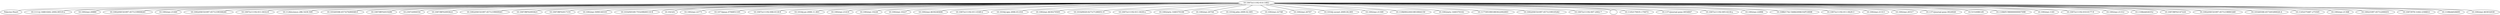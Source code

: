 strict graph "mind_mapISI:000350337000026" {
	"10.1007/s11192-014-1482-" -- "Palacios-Huert"
	"10.1007/s11192-014-1482-" -- "10.1111/j.1468-0262.2004.00519.x"
	"10.1007/s11192-014-1482-" -- "10.1002/asi.20880"
	"10.1007/s11192-014-1482-" -- "10.1002/(SICI)1097-4571(199006)41"
	"10.1007/s11192-014-1482-" -- "10.1002/asi.21440"
	"10.1007/s11192-014-1482-" -- "10.1002/(SICI)1097-4571(199306)44"
	"10.1007/s11192-014-1482-" -- "10.1007/s11192-011-0432-8"
	"10.1007/s11192-014-1482-" -- "10.1126/science.286.5439.509"
	"10.1007/s11192-014-1482-" -- "10.1016/0306-4573(76)90048-0"
	"10.1007/s11192-014-1482-" -- "10.1007/BF02019280"
	"10.1007/s11192-014-1482-" -- "10.2307/2094554"
	"10.1007/s11192-014-1482-" -- "10.1007/BF02093622"
	"10.1007/s11192-014-1482-" -- "10.1002/(SICI)1097-4571(199009)41"
	"10.1007/s11192-014-1482-" -- "10.1007/BF02093621"
	"10.1007/s11192-014-1482-" -- "10.1007/BF02017155"
	"10.1007/s11192-014-1482-" -- "10.1002/asi.5090140103"
	"10.1007/s11192-014-1482-" -- "10.1016/S0169-7552(98)00110-X"
	"10.1007/s11192-014-1482-" -- "10.1023/A"
	"10.1007/s11192-014-1482-" -- "10.1002/asi.22771"
	"10.1007/s11192-014-1482-" -- "10.1073/pnas.0706851105"
	"10.1007/s11192-014-1482-" -- "10.1007/s11192-006-0118-9"
	"10.1007/s11192-014-1482-" -- "10.1016/j.joi.2008.11.003"
	"10.1007/s11192-014-1482-" -- "10.1002/asi.21419"
	"10.1007/s11192-014-1482-" -- "10.1002/asi.10226"
	"10.1007/s11192-014-1482-" -- "10.1002/asi.10227"
	"10.1007/s11192-014-1482-" -- "10.1002/asi.4630240406"
	"10.1007/s11192-014-1482-" -- "10.1007/s11192-011-0349-2"
	"10.1007/s11192-014-1482-" -- "10.1016/j.ipm.2006.03.016"
	"10.1007/s11192-014-1482-" -- "10.1002/asi.4630270505"
	"10.1007/s11192-014-1482-" -- "10.1016/0020-0271(71)90051-9"
	"10.1007/s11192-014-1482-" -- "10.1007/s11192-011-0430-x"
	"10.1007/s11192-014-1482-" -- "10.1002/aris.1440370106"
	"10.1007/s11192-014-1482-" -- "10.1002/asi.20744"
	"10.1007/s11192-014-1482-" -- "10.1016/j.jebo.2009.02.005"
	"10.1007/s11192-014-1482-" -- "10.1002/asi.22748"
	"10.1007/s11192-014-1482-" -- "10.1002/asi.20707"
	"10.1007/s11192-014-1482-" -- "10.1016/j.socnet.2009.04.005"
	"10.1007/s11192-014-1482-" -- "10.1002/asi.21309"
	"10.1007/s11192-014-1482-" -- "10.1108/00220410810844150"
	"10.1007/s11192-014-1482-" -- "10.1002/aris.1440370102"
	"10.1007/s11192-014-1482-" -- "10.1177/053901883022002003"
	"10.1007/s11192-014-1482-" -- "10.1002/(SICI)1097-4571(199105)42"
	"10.1007/s11192-014-1482-" -- "10.1007/s11192-007-2002-7"
	"10.1007/s11192-014-1482-" -- ""
	"10.1007/s11192-014-1482-" -- "10.1145/170035.170072"
	"10.1007/s11192-014-1482-" -- "10.1371/journal.pone.0054847"
	"10.1007/s11192-014-1482-" -- "10.1023/A"
	"10.1007/s11192-014-1482-" -- "10.1007/s11192-005-0218-y"
	"10.1007/s11192-014-1482-" -- "10.1002/asi.22896"
	"10.1007/s11192-014-1482-" -- "10.1088/1742-5468/2008/10/P10008"
	"10.1007/s11192-014-1482-" -- "10.1007/s11192-011-0429-3"
	"10.1007/s11192-014-1482-" -- "10.1002/asi.21313"
	"10.1007/s11192-014-1482-" -- "10.1002/asi.20317"
	"10.1007/s11192-014-1482-" -- "10.1371/journal.pone.0024926"
	"10.1007/s11192-014-1482-" -- ""
	"10.1007/s11192-014-1482-" -- "10.5153/SRO.85"
	"10.1007/s11192-014-1482-" -- "10.1108/EUM0000000007098"
	"10.1007/s11192-014-1482-" -- "10.1002/asi.1181"
	"10.1007/s11192-014-1482-" -- "10.1023/A"
	"10.1007/s11192-014-1482-" -- "10.1007/s11192-010-0177-9"
	"10.1007/s11192-014-1482-" -- "10.1002/asi.21312"
	"10.1007/s11192-014-1482-" -- "10.1108/eb026352"
	"10.1007/s11192-014-1482-" -- "10.1007/BF02147224"
	"10.1007/s11192-014-1482-" -- "10.1002/(SICI)1097-4571(198903)40"
	"10.1007/s11192-014-1482-" -- "10.1016/0306-4573(93)90026-A"
	"10.1007/s11192-014-1482-" -- "10.1145/275487.275505"
	"10.1007/s11192-014-1482-" -- "10.1002/asi.21368"
	"10.1007/s11192-014-1482-" -- "10.1002/1097-4571(2000)51"
	"10.1007/s11192-014-1482-" -- "10.1007/978-3-642-23068-4"
	"10.1007/s11192-014-1482-" -- "10.1108/eb026695"
	"10.1007/s11192-014-1482-" -- "10.1002/asi.463032030"
}

